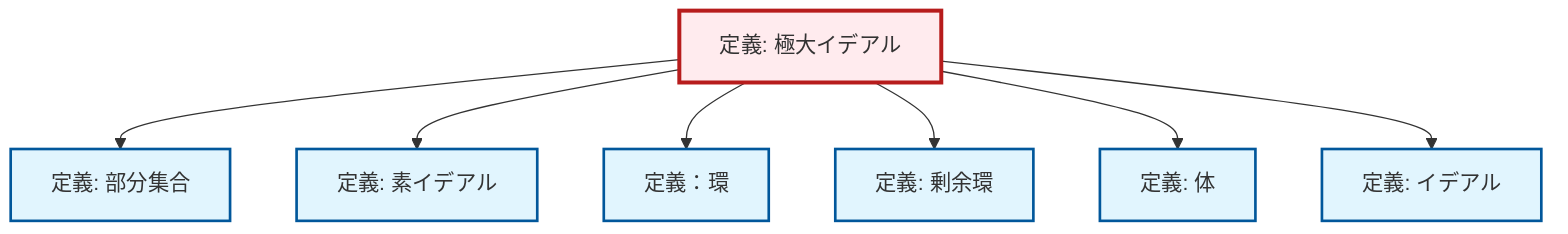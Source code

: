 graph TD
    classDef definition fill:#e1f5fe,stroke:#01579b,stroke-width:2px
    classDef theorem fill:#f3e5f5,stroke:#4a148c,stroke-width:2px
    classDef axiom fill:#fff3e0,stroke:#e65100,stroke-width:2px
    classDef example fill:#e8f5e9,stroke:#1b5e20,stroke-width:2px
    classDef current fill:#ffebee,stroke:#b71c1c,stroke-width:3px
    def-field["定義: 体"]:::definition
    def-ring["定義：環"]:::definition
    def-maximal-ideal["定義: 極大イデアル"]:::definition
    def-subset["定義: 部分集合"]:::definition
    def-prime-ideal["定義: 素イデアル"]:::definition
    def-quotient-ring["定義: 剰余環"]:::definition
    def-ideal["定義: イデアル"]:::definition
    def-maximal-ideal --> def-subset
    def-maximal-ideal --> def-prime-ideal
    def-maximal-ideal --> def-ring
    def-maximal-ideal --> def-quotient-ring
    def-maximal-ideal --> def-field
    def-maximal-ideal --> def-ideal
    class def-maximal-ideal current